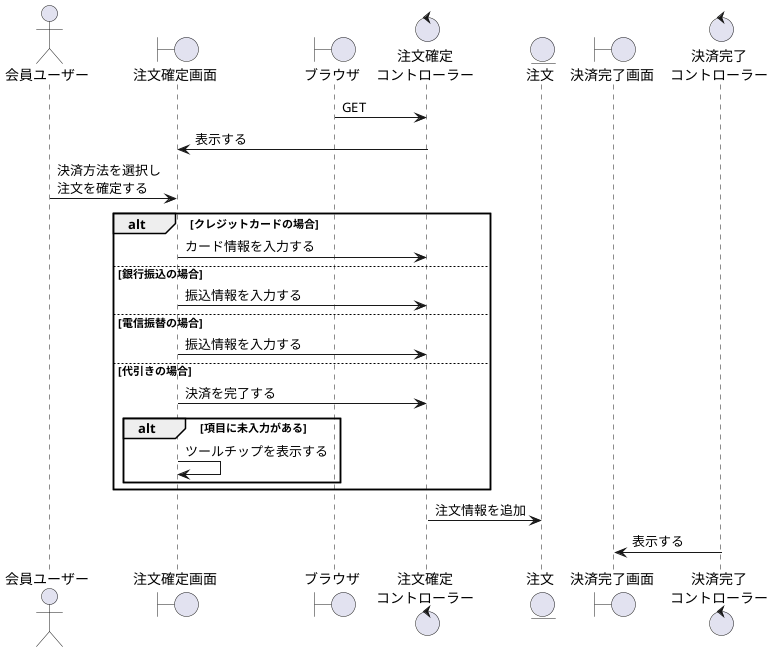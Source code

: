 @startuml order
actor "会員ユーザー" as act

boundary "注文確定画面" as okb
boundary "ブラウザ" as brz
control "注文確定\nコントローラー" as okc
entity "注文" as order
boundary "決済完了画面" as okkb
control "決済完了\nコントローラー" as kkc

brz -> okc: GET

okb <- okc:表示する

act -> okb:決済方法を選択し\n注文を確定する

alt クレジットカードの場合
    okb -> okc:カード情報を入力する
else 銀行振込の場合
    okb -> okc:振込情報を入力する
else 電信振替の場合
    okb -> okc:振込情報を入力する
else 代引きの場合
    okb -> okc:決済を完了する

    alt 項目に未入力がある
        okb -> okb:ツールチップを表示する
    end
end

okc -> order:注文情報を追加

kkc -> okkb:表示する
@enduml